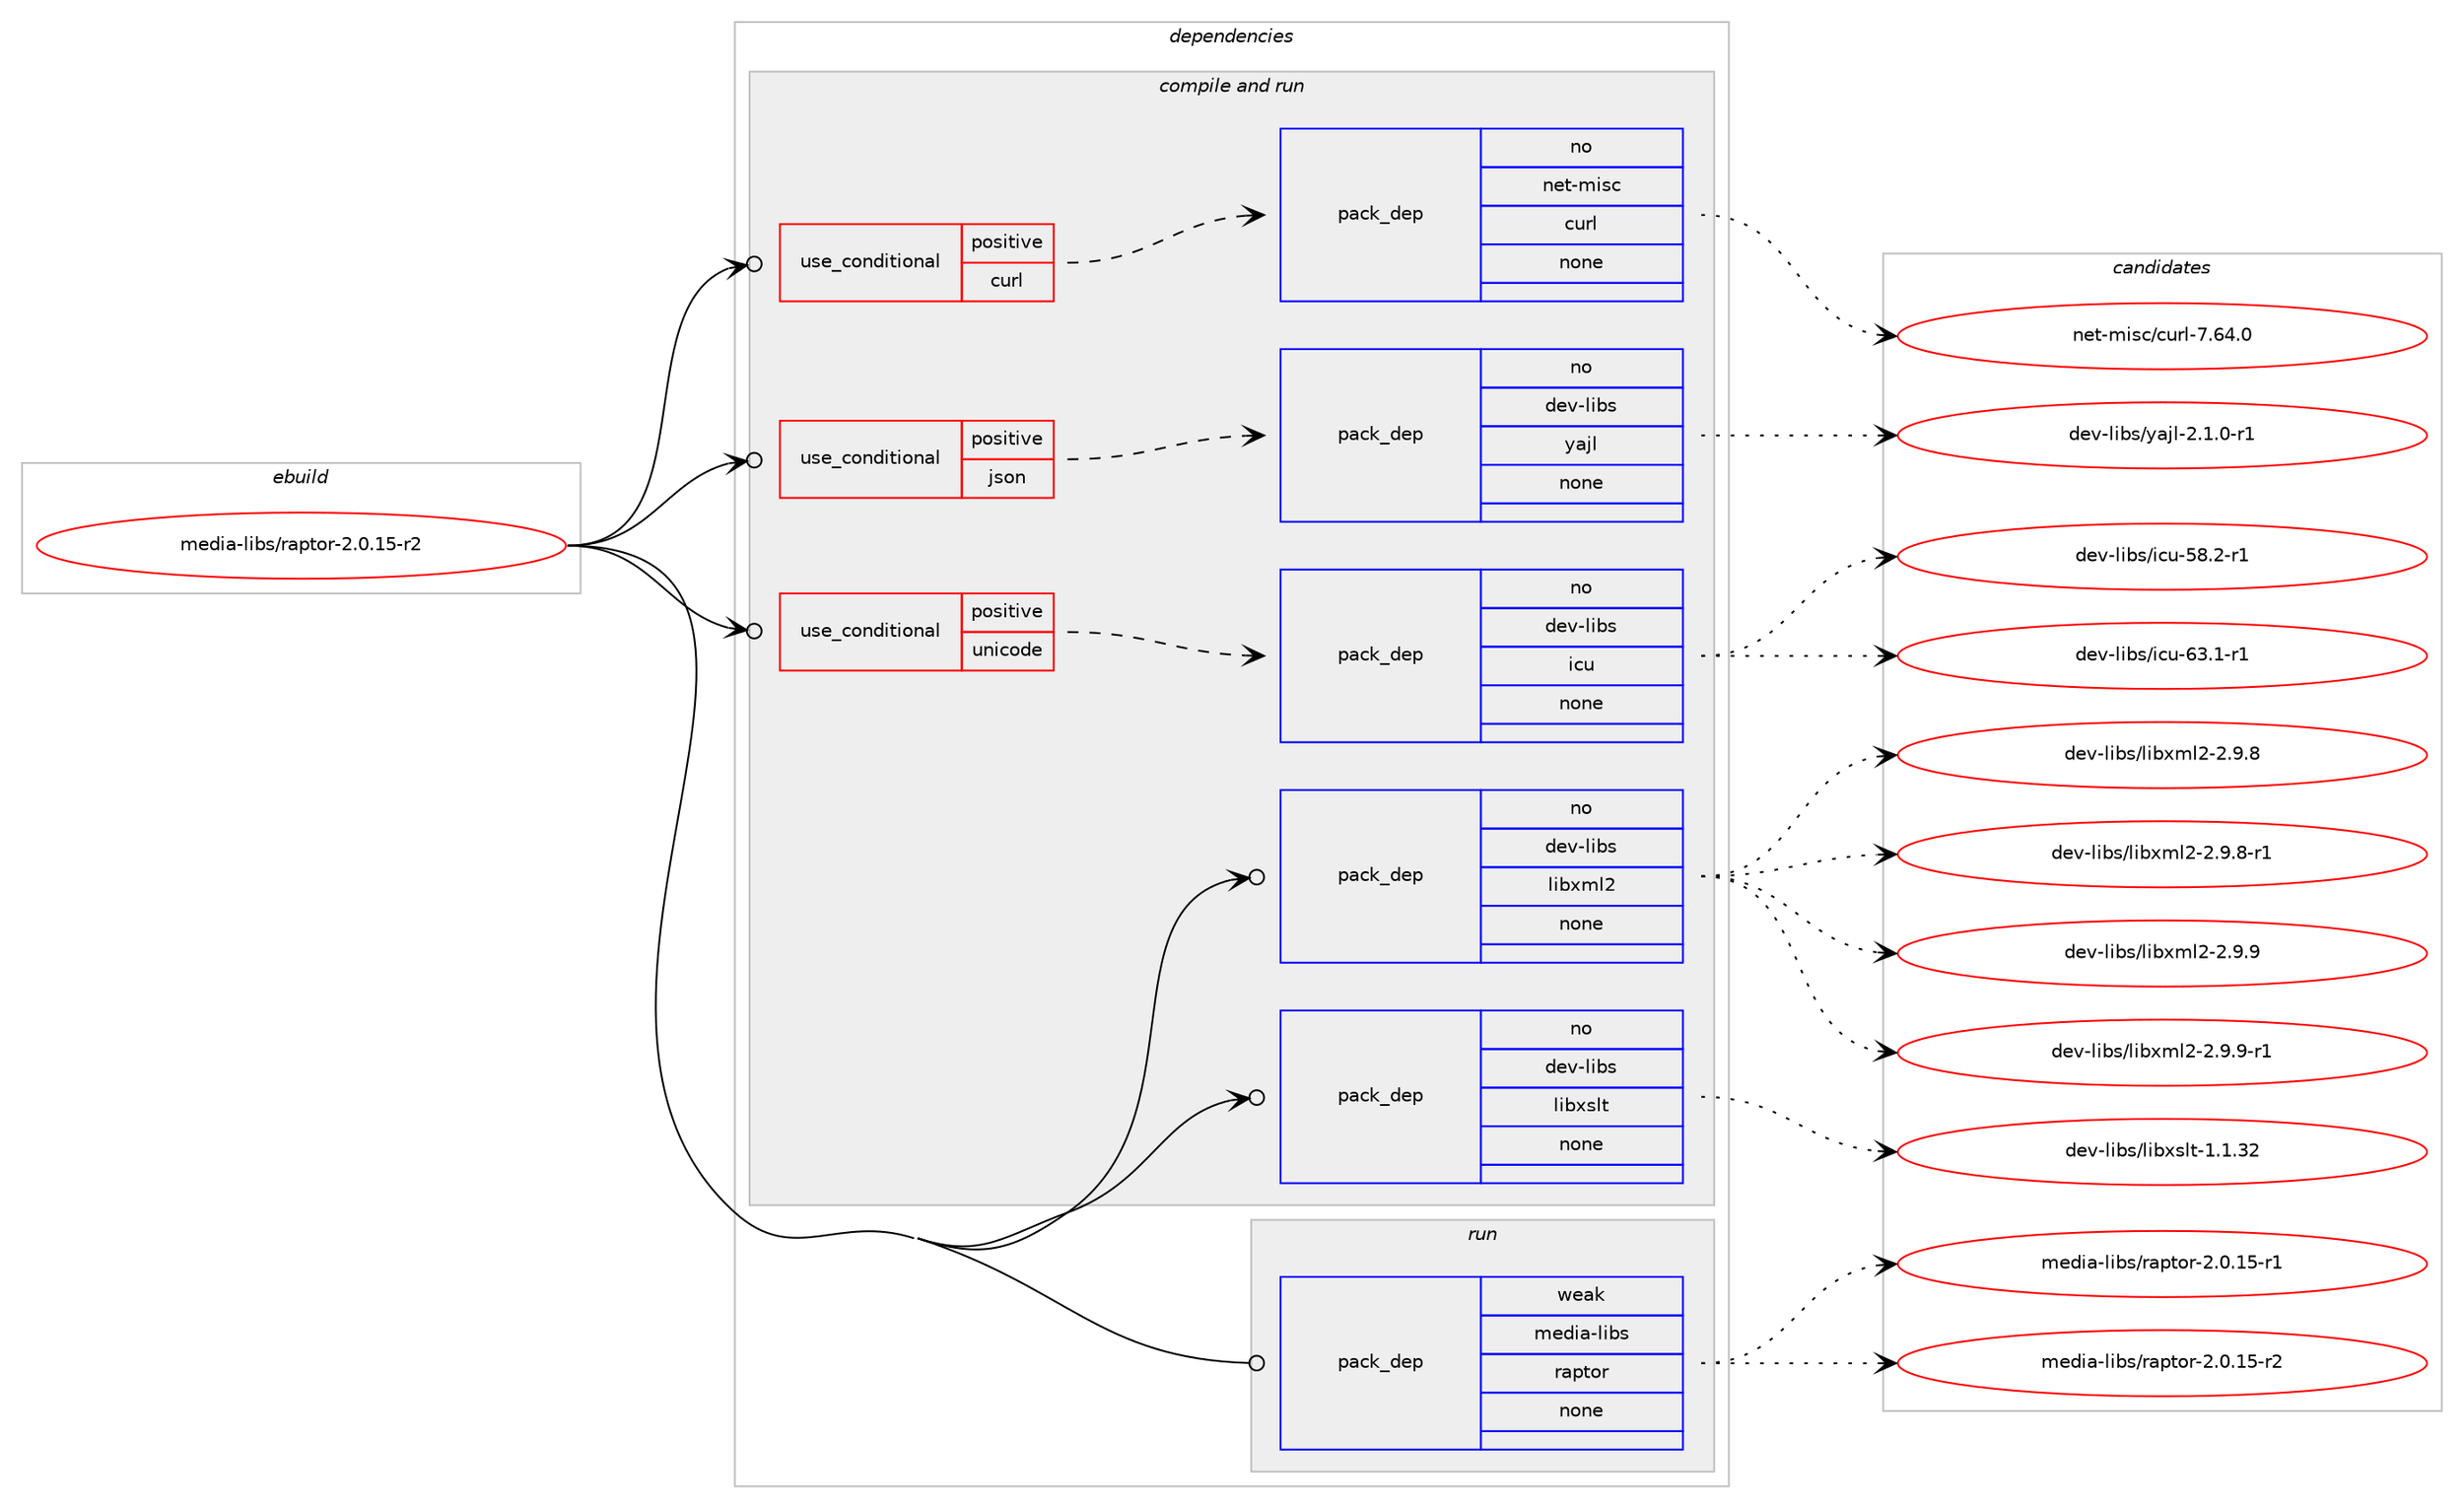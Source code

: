digraph prolog {

# *************
# Graph options
# *************

newrank=true;
concentrate=true;
compound=true;
graph [rankdir=LR,fontname=Helvetica,fontsize=10,ranksep=1.5];#, ranksep=2.5, nodesep=0.2];
edge  [arrowhead=vee];
node  [fontname=Helvetica,fontsize=10];

# **********
# The ebuild
# **********

subgraph cluster_leftcol {
color=gray;
rank=same;
label=<<i>ebuild</i>>;
id [label="media-libs/raptor-2.0.15-r2", color=red, width=4, href="../media-libs/raptor-2.0.15-r2.svg"];
}

# ****************
# The dependencies
# ****************

subgraph cluster_midcol {
color=gray;
label=<<i>dependencies</i>>;
subgraph cluster_compile {
fillcolor="#eeeeee";
style=filled;
label=<<i>compile</i>>;
}
subgraph cluster_compileandrun {
fillcolor="#eeeeee";
style=filled;
label=<<i>compile and run</i>>;
subgraph cond435829 {
dependency1617919 [label=<<TABLE BORDER="0" CELLBORDER="1" CELLSPACING="0" CELLPADDING="4"><TR><TD ROWSPAN="3" CELLPADDING="10">use_conditional</TD></TR><TR><TD>positive</TD></TR><TR><TD>curl</TD></TR></TABLE>>, shape=none, color=red];
subgraph pack1156038 {
dependency1617920 [label=<<TABLE BORDER="0" CELLBORDER="1" CELLSPACING="0" CELLPADDING="4" WIDTH="220"><TR><TD ROWSPAN="6" CELLPADDING="30">pack_dep</TD></TR><TR><TD WIDTH="110">no</TD></TR><TR><TD>net-misc</TD></TR><TR><TD>curl</TD></TR><TR><TD>none</TD></TR><TR><TD></TD></TR></TABLE>>, shape=none, color=blue];
}
dependency1617919:e -> dependency1617920:w [weight=20,style="dashed",arrowhead="vee"];
}
id:e -> dependency1617919:w [weight=20,style="solid",arrowhead="odotvee"];
subgraph cond435830 {
dependency1617921 [label=<<TABLE BORDER="0" CELLBORDER="1" CELLSPACING="0" CELLPADDING="4"><TR><TD ROWSPAN="3" CELLPADDING="10">use_conditional</TD></TR><TR><TD>positive</TD></TR><TR><TD>json</TD></TR></TABLE>>, shape=none, color=red];
subgraph pack1156039 {
dependency1617922 [label=<<TABLE BORDER="0" CELLBORDER="1" CELLSPACING="0" CELLPADDING="4" WIDTH="220"><TR><TD ROWSPAN="6" CELLPADDING="30">pack_dep</TD></TR><TR><TD WIDTH="110">no</TD></TR><TR><TD>dev-libs</TD></TR><TR><TD>yajl</TD></TR><TR><TD>none</TD></TR><TR><TD></TD></TR></TABLE>>, shape=none, color=blue];
}
dependency1617921:e -> dependency1617922:w [weight=20,style="dashed",arrowhead="vee"];
}
id:e -> dependency1617921:w [weight=20,style="solid",arrowhead="odotvee"];
subgraph cond435831 {
dependency1617923 [label=<<TABLE BORDER="0" CELLBORDER="1" CELLSPACING="0" CELLPADDING="4"><TR><TD ROWSPAN="3" CELLPADDING="10">use_conditional</TD></TR><TR><TD>positive</TD></TR><TR><TD>unicode</TD></TR></TABLE>>, shape=none, color=red];
subgraph pack1156040 {
dependency1617924 [label=<<TABLE BORDER="0" CELLBORDER="1" CELLSPACING="0" CELLPADDING="4" WIDTH="220"><TR><TD ROWSPAN="6" CELLPADDING="30">pack_dep</TD></TR><TR><TD WIDTH="110">no</TD></TR><TR><TD>dev-libs</TD></TR><TR><TD>icu</TD></TR><TR><TD>none</TD></TR><TR><TD></TD></TR></TABLE>>, shape=none, color=blue];
}
dependency1617923:e -> dependency1617924:w [weight=20,style="dashed",arrowhead="vee"];
}
id:e -> dependency1617923:w [weight=20,style="solid",arrowhead="odotvee"];
subgraph pack1156041 {
dependency1617925 [label=<<TABLE BORDER="0" CELLBORDER="1" CELLSPACING="0" CELLPADDING="4" WIDTH="220"><TR><TD ROWSPAN="6" CELLPADDING="30">pack_dep</TD></TR><TR><TD WIDTH="110">no</TD></TR><TR><TD>dev-libs</TD></TR><TR><TD>libxml2</TD></TR><TR><TD>none</TD></TR><TR><TD></TD></TR></TABLE>>, shape=none, color=blue];
}
id:e -> dependency1617925:w [weight=20,style="solid",arrowhead="odotvee"];
subgraph pack1156042 {
dependency1617926 [label=<<TABLE BORDER="0" CELLBORDER="1" CELLSPACING="0" CELLPADDING="4" WIDTH="220"><TR><TD ROWSPAN="6" CELLPADDING="30">pack_dep</TD></TR><TR><TD WIDTH="110">no</TD></TR><TR><TD>dev-libs</TD></TR><TR><TD>libxslt</TD></TR><TR><TD>none</TD></TR><TR><TD></TD></TR></TABLE>>, shape=none, color=blue];
}
id:e -> dependency1617926:w [weight=20,style="solid",arrowhead="odotvee"];
}
subgraph cluster_run {
fillcolor="#eeeeee";
style=filled;
label=<<i>run</i>>;
subgraph pack1156043 {
dependency1617927 [label=<<TABLE BORDER="0" CELLBORDER="1" CELLSPACING="0" CELLPADDING="4" WIDTH="220"><TR><TD ROWSPAN="6" CELLPADDING="30">pack_dep</TD></TR><TR><TD WIDTH="110">weak</TD></TR><TR><TD>media-libs</TD></TR><TR><TD>raptor</TD></TR><TR><TD>none</TD></TR><TR><TD></TD></TR></TABLE>>, shape=none, color=blue];
}
id:e -> dependency1617927:w [weight=20,style="solid",arrowhead="odot"];
}
}

# **************
# The candidates
# **************

subgraph cluster_choices {
rank=same;
color=gray;
label=<<i>candidates</i>>;

subgraph choice1156038 {
color=black;
nodesep=1;
choice1101011164510910511599479911711410845554654524648 [label="net-misc/curl-7.64.0", color=red, width=4,href="../net-misc/curl-7.64.0.svg"];
dependency1617920:e -> choice1101011164510910511599479911711410845554654524648:w [style=dotted,weight="100"];
}
subgraph choice1156039 {
color=black;
nodesep=1;
choice100101118451081059811547121971061084550464946484511449 [label="dev-libs/yajl-2.1.0-r1", color=red, width=4,href="../dev-libs/yajl-2.1.0-r1.svg"];
dependency1617922:e -> choice100101118451081059811547121971061084550464946484511449:w [style=dotted,weight="100"];
}
subgraph choice1156040 {
color=black;
nodesep=1;
choice1001011184510810598115471059911745535646504511449 [label="dev-libs/icu-58.2-r1", color=red, width=4,href="../dev-libs/icu-58.2-r1.svg"];
choice1001011184510810598115471059911745545146494511449 [label="dev-libs/icu-63.1-r1", color=red, width=4,href="../dev-libs/icu-63.1-r1.svg"];
dependency1617924:e -> choice1001011184510810598115471059911745535646504511449:w [style=dotted,weight="100"];
dependency1617924:e -> choice1001011184510810598115471059911745545146494511449:w [style=dotted,weight="100"];
}
subgraph choice1156041 {
color=black;
nodesep=1;
choice1001011184510810598115471081059812010910850455046574656 [label="dev-libs/libxml2-2.9.8", color=red, width=4,href="../dev-libs/libxml2-2.9.8.svg"];
choice10010111845108105981154710810598120109108504550465746564511449 [label="dev-libs/libxml2-2.9.8-r1", color=red, width=4,href="../dev-libs/libxml2-2.9.8-r1.svg"];
choice1001011184510810598115471081059812010910850455046574657 [label="dev-libs/libxml2-2.9.9", color=red, width=4,href="../dev-libs/libxml2-2.9.9.svg"];
choice10010111845108105981154710810598120109108504550465746574511449 [label="dev-libs/libxml2-2.9.9-r1", color=red, width=4,href="../dev-libs/libxml2-2.9.9-r1.svg"];
dependency1617925:e -> choice1001011184510810598115471081059812010910850455046574656:w [style=dotted,weight="100"];
dependency1617925:e -> choice10010111845108105981154710810598120109108504550465746564511449:w [style=dotted,weight="100"];
dependency1617925:e -> choice1001011184510810598115471081059812010910850455046574657:w [style=dotted,weight="100"];
dependency1617925:e -> choice10010111845108105981154710810598120109108504550465746574511449:w [style=dotted,weight="100"];
}
subgraph choice1156042 {
color=black;
nodesep=1;
choice1001011184510810598115471081059812011510811645494649465150 [label="dev-libs/libxslt-1.1.32", color=red, width=4,href="../dev-libs/libxslt-1.1.32.svg"];
dependency1617926:e -> choice1001011184510810598115471081059812011510811645494649465150:w [style=dotted,weight="100"];
}
subgraph choice1156043 {
color=black;
nodesep=1;
choice1091011001059745108105981154711497112116111114455046484649534511449 [label="media-libs/raptor-2.0.15-r1", color=red, width=4,href="../media-libs/raptor-2.0.15-r1.svg"];
choice1091011001059745108105981154711497112116111114455046484649534511450 [label="media-libs/raptor-2.0.15-r2", color=red, width=4,href="../media-libs/raptor-2.0.15-r2.svg"];
dependency1617927:e -> choice1091011001059745108105981154711497112116111114455046484649534511449:w [style=dotted,weight="100"];
dependency1617927:e -> choice1091011001059745108105981154711497112116111114455046484649534511450:w [style=dotted,weight="100"];
}
}

}

